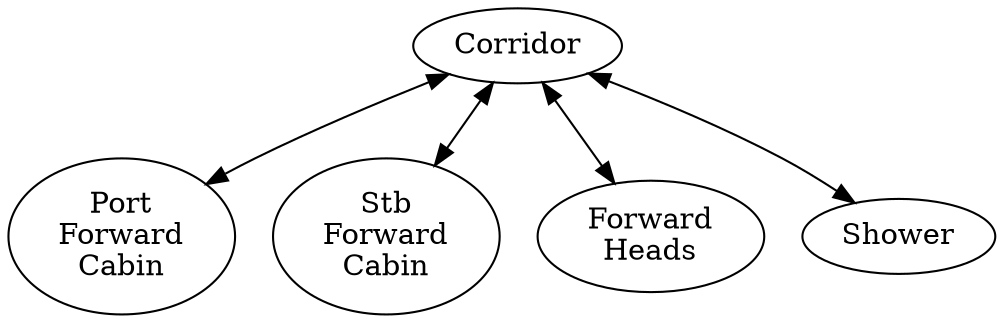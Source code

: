 
digraph namadgi_3 {

   PortFwdCabin [ label="Port\nForward\nCabin" ];
   StbFwdCabin [ label="Stb\nForward\nCabin" ];
   FwdHeads [ label="Forward\nHeads" ];

   Corridor -> Shower [dir=both];
   Corridor -> FwdHeads [dir=both];
   Corridor -> PortFwdCabin [dir=both];
   Corridor -> StbFwdCabin [dir=both];
  
} 
